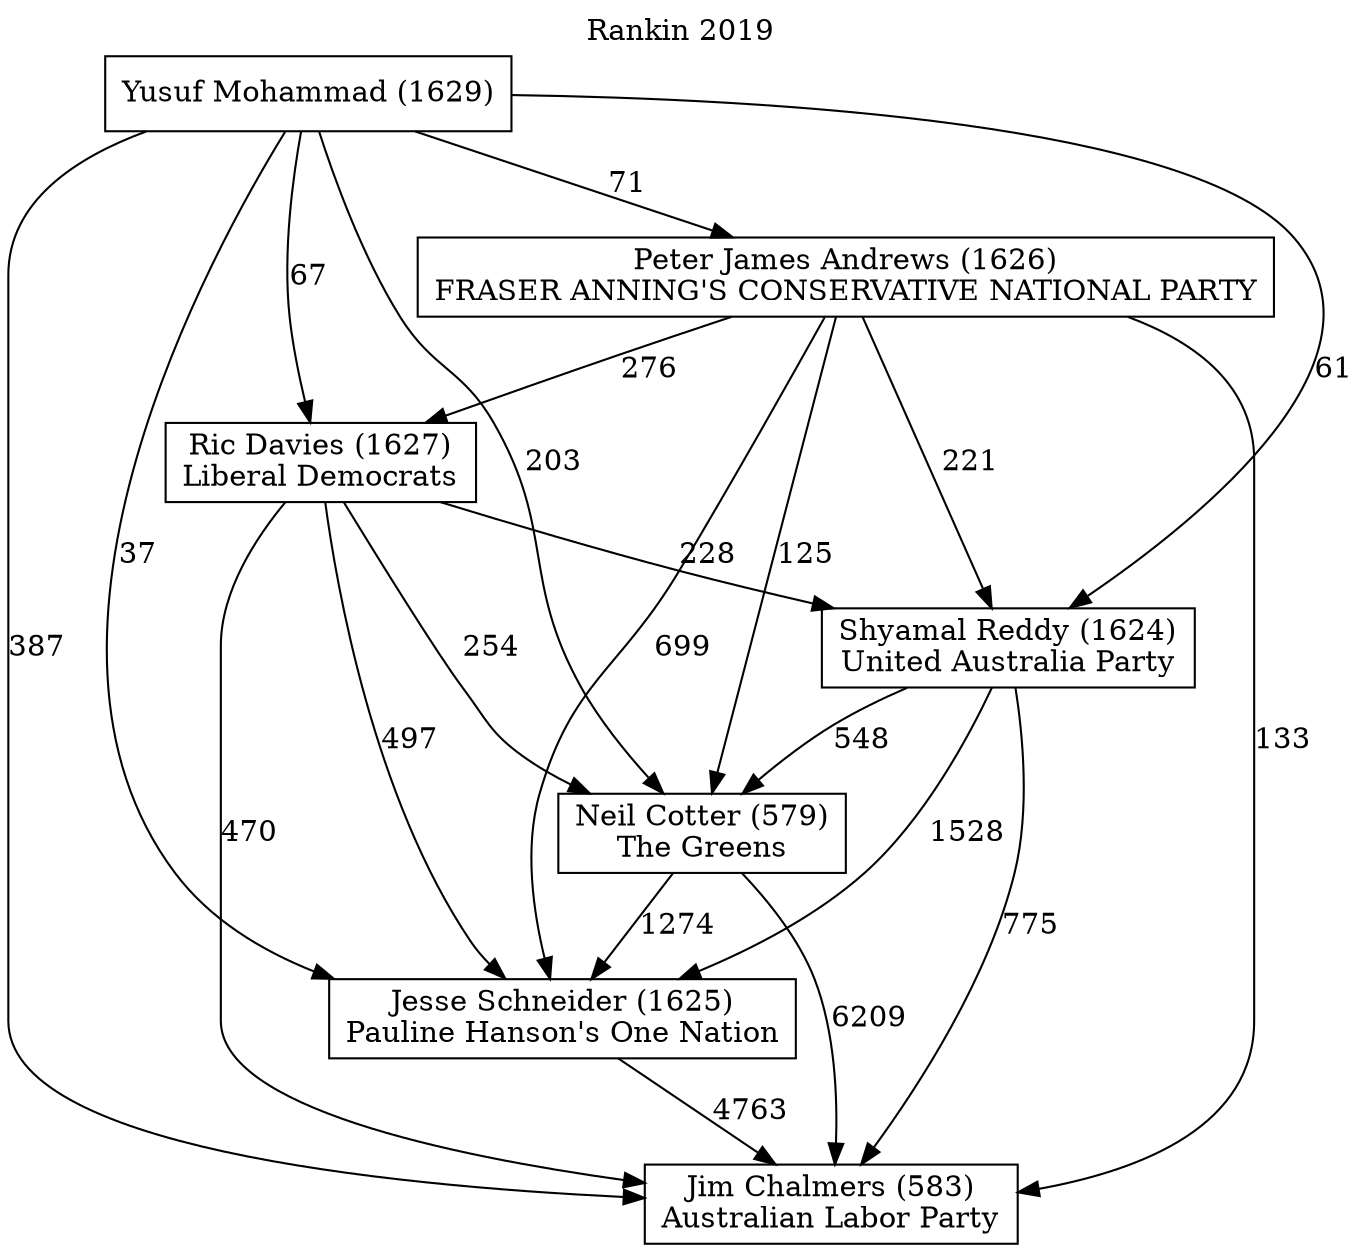 // House preference flow
digraph "Jim Chalmers (583)_Rankin_2019" {
	graph [label="Rankin 2019" labelloc=t mclimit=10]
	node [shape=box]
	"Jesse Schneider (1625)" [label="Jesse Schneider (1625)
Pauline Hanson's One Nation"]
	"Jim Chalmers (583)" [label="Jim Chalmers (583)
Australian Labor Party"]
	"Neil Cotter (579)" [label="Neil Cotter (579)
The Greens"]
	"Peter James Andrews (1626)" [label="Peter James Andrews (1626)
FRASER ANNING'S CONSERVATIVE NATIONAL PARTY"]
	"Ric Davies (1627)" [label="Ric Davies (1627)
Liberal Democrats"]
	"Shyamal Reddy (1624)" [label="Shyamal Reddy (1624)
United Australia Party"]
	"Yusuf Mohammad (1629)" [label="Yusuf Mohammad (1629)
"]
	"Jesse Schneider (1625)" -> "Jim Chalmers (583)" [label=4763]
	"Neil Cotter (579)" -> "Jesse Schneider (1625)" [label=1274]
	"Neil Cotter (579)" -> "Jim Chalmers (583)" [label=6209]
	"Peter James Andrews (1626)" -> "Jesse Schneider (1625)" [label=699]
	"Peter James Andrews (1626)" -> "Jim Chalmers (583)" [label=133]
	"Peter James Andrews (1626)" -> "Neil Cotter (579)" [label=125]
	"Peter James Andrews (1626)" -> "Ric Davies (1627)" [label=276]
	"Peter James Andrews (1626)" -> "Shyamal Reddy (1624)" [label=221]
	"Ric Davies (1627)" -> "Jesse Schneider (1625)" [label=497]
	"Ric Davies (1627)" -> "Jim Chalmers (583)" [label=470]
	"Ric Davies (1627)" -> "Neil Cotter (579)" [label=254]
	"Ric Davies (1627)" -> "Shyamal Reddy (1624)" [label=228]
	"Shyamal Reddy (1624)" -> "Jesse Schneider (1625)" [label=1528]
	"Shyamal Reddy (1624)" -> "Jim Chalmers (583)" [label=775]
	"Shyamal Reddy (1624)" -> "Neil Cotter (579)" [label=548]
	"Yusuf Mohammad (1629)" -> "Jesse Schneider (1625)" [label=37]
	"Yusuf Mohammad (1629)" -> "Jim Chalmers (583)" [label=387]
	"Yusuf Mohammad (1629)" -> "Neil Cotter (579)" [label=203]
	"Yusuf Mohammad (1629)" -> "Peter James Andrews (1626)" [label=71]
	"Yusuf Mohammad (1629)" -> "Ric Davies (1627)" [label=67]
	"Yusuf Mohammad (1629)" -> "Shyamal Reddy (1624)" [label=61]
}
